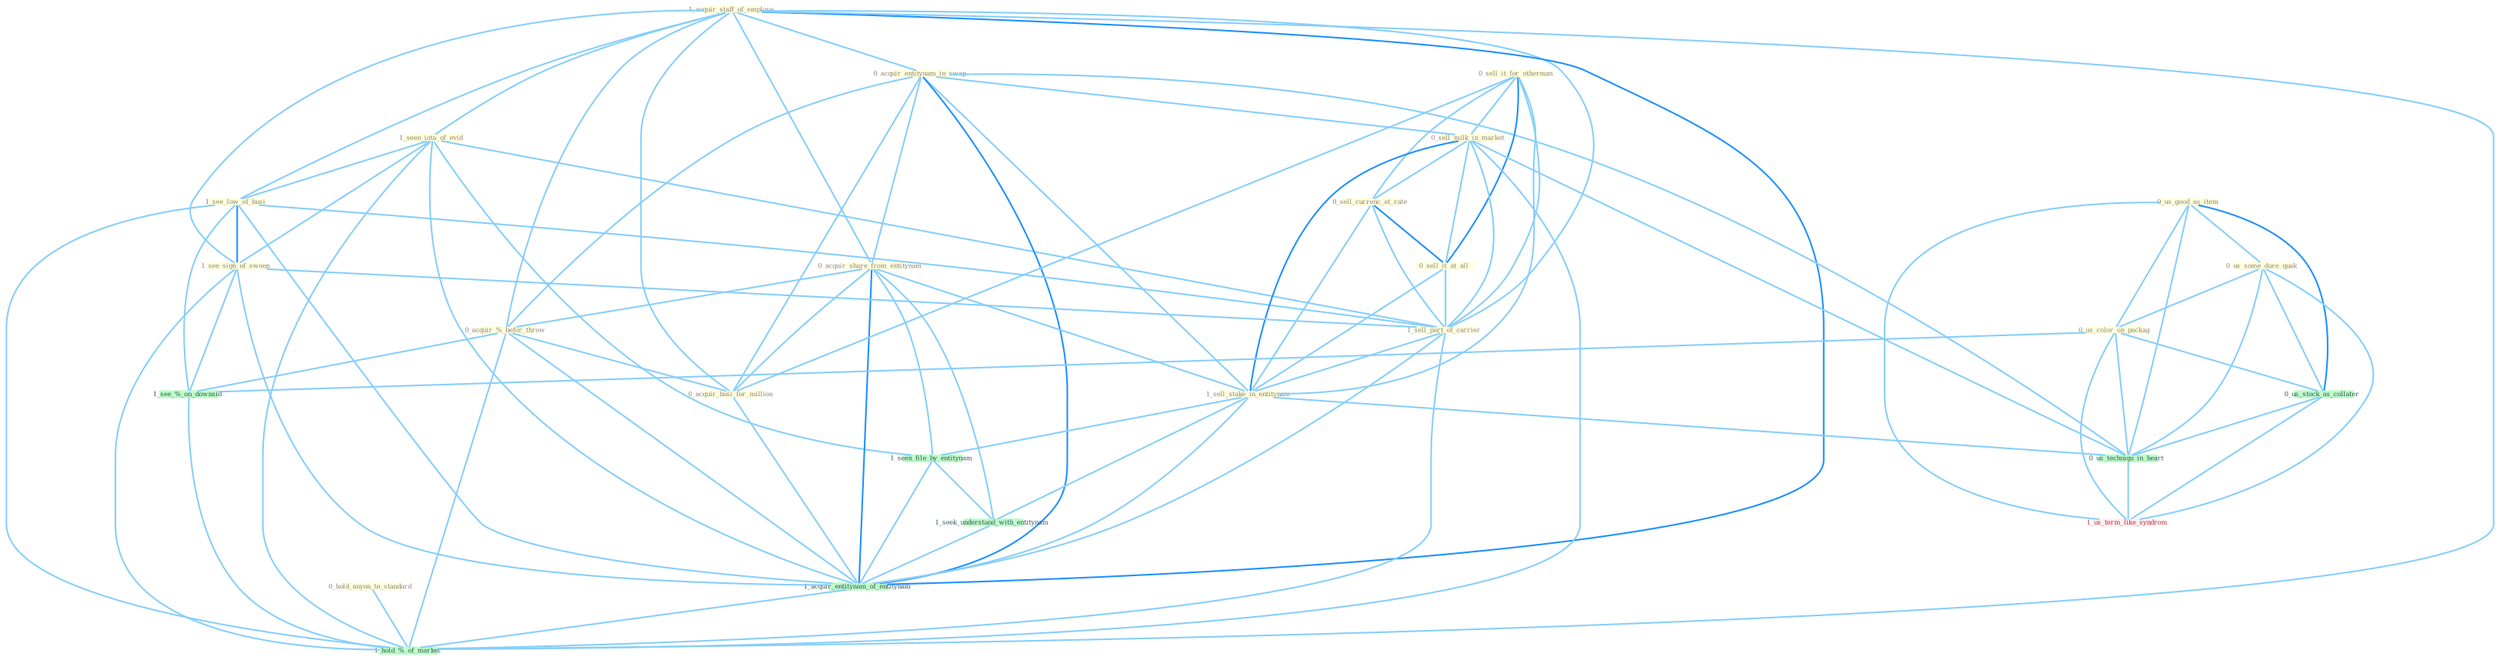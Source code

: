 Graph G{ 
    node
    [shape=polygon,style=filled,width=.5,height=.06,color="#BDFCC9",fixedsize=true,fontsize=4,
    fontcolor="#2f4f4f"];
    {node
    [color="#ffffe0", fontcolor="#8b7d6b"] "1_acquir_staff_of_employe " "1_seen_iota_of_evid " "0_acquir_entitynam_in_swap " "0_us_good_as_item " "0_acquir_share_from_entitynam " "0_sell_it_for_othernum " "1_see_low_of_busi " "0_sell_milk_in_market " "0_us_some_dure_quak " "0_hold_anyon_to_standard " "0_sell_currenc_at_rate " "0_us_color_on_packag " "0_sell_it_at_all " "0_acquir_%_befor_throw " "1_see_sign_of_swoon " "0_acquir_busi_for_million " "1_sell_part_of_carrier " "1_sell_stake_in_entitynam "}
{node [color="#fff0f5", fontcolor="#b22222"] "1_us_term_like_syndrom "}
edge [color="#B0E2FF"];

	"1_acquir_staff_of_employe " -- "1_seen_iota_of_evid " [w="1", color="#87cefa" ];
	"1_acquir_staff_of_employe " -- "0_acquir_entitynam_in_swap " [w="1", color="#87cefa" ];
	"1_acquir_staff_of_employe " -- "0_acquir_share_from_entitynam " [w="1", color="#87cefa" ];
	"1_acquir_staff_of_employe " -- "1_see_low_of_busi " [w="1", color="#87cefa" ];
	"1_acquir_staff_of_employe " -- "0_acquir_%_befor_throw " [w="1", color="#87cefa" ];
	"1_acquir_staff_of_employe " -- "1_see_sign_of_swoon " [w="1", color="#87cefa" ];
	"1_acquir_staff_of_employe " -- "0_acquir_busi_for_million " [w="1", color="#87cefa" ];
	"1_acquir_staff_of_employe " -- "1_sell_part_of_carrier " [w="1", color="#87cefa" ];
	"1_acquir_staff_of_employe " -- "1_acquir_entitynam_of_entitynam " [w="2", color="#1e90ff" , len=0.8];
	"1_acquir_staff_of_employe " -- "1_hold_%_of_market " [w="1", color="#87cefa" ];
	"1_seen_iota_of_evid " -- "1_see_low_of_busi " [w="1", color="#87cefa" ];
	"1_seen_iota_of_evid " -- "1_see_sign_of_swoon " [w="1", color="#87cefa" ];
	"1_seen_iota_of_evid " -- "1_sell_part_of_carrier " [w="1", color="#87cefa" ];
	"1_seen_iota_of_evid " -- "1_seen_file_by_entitynam " [w="1", color="#87cefa" ];
	"1_seen_iota_of_evid " -- "1_acquir_entitynam_of_entitynam " [w="1", color="#87cefa" ];
	"1_seen_iota_of_evid " -- "1_hold_%_of_market " [w="1", color="#87cefa" ];
	"0_acquir_entitynam_in_swap " -- "0_acquir_share_from_entitynam " [w="1", color="#87cefa" ];
	"0_acquir_entitynam_in_swap " -- "0_sell_milk_in_market " [w="1", color="#87cefa" ];
	"0_acquir_entitynam_in_swap " -- "0_acquir_%_befor_throw " [w="1", color="#87cefa" ];
	"0_acquir_entitynam_in_swap " -- "0_acquir_busi_for_million " [w="1", color="#87cefa" ];
	"0_acquir_entitynam_in_swap " -- "1_sell_stake_in_entitynam " [w="1", color="#87cefa" ];
	"0_acquir_entitynam_in_swap " -- "1_acquir_entitynam_of_entitynam " [w="2", color="#1e90ff" , len=0.8];
	"0_acquir_entitynam_in_swap " -- "0_us_techniqu_in_heart " [w="1", color="#87cefa" ];
	"0_us_good_as_item " -- "0_us_some_dure_quak " [w="1", color="#87cefa" ];
	"0_us_good_as_item " -- "0_us_color_on_packag " [w="1", color="#87cefa" ];
	"0_us_good_as_item " -- "0_us_stock_as_collater " [w="2", color="#1e90ff" , len=0.8];
	"0_us_good_as_item " -- "0_us_techniqu_in_heart " [w="1", color="#87cefa" ];
	"0_us_good_as_item " -- "1_us_term_like_syndrom " [w="1", color="#87cefa" ];
	"0_acquir_share_from_entitynam " -- "0_acquir_%_befor_throw " [w="1", color="#87cefa" ];
	"0_acquir_share_from_entitynam " -- "0_acquir_busi_for_million " [w="1", color="#87cefa" ];
	"0_acquir_share_from_entitynam " -- "1_sell_stake_in_entitynam " [w="1", color="#87cefa" ];
	"0_acquir_share_from_entitynam " -- "1_seen_file_by_entitynam " [w="1", color="#87cefa" ];
	"0_acquir_share_from_entitynam " -- "1_seek_understand_with_entitynam " [w="1", color="#87cefa" ];
	"0_acquir_share_from_entitynam " -- "1_acquir_entitynam_of_entitynam " [w="2", color="#1e90ff" , len=0.8];
	"0_sell_it_for_othernum " -- "0_sell_milk_in_market " [w="1", color="#87cefa" ];
	"0_sell_it_for_othernum " -- "0_sell_currenc_at_rate " [w="1", color="#87cefa" ];
	"0_sell_it_for_othernum " -- "0_sell_it_at_all " [w="2", color="#1e90ff" , len=0.8];
	"0_sell_it_for_othernum " -- "0_acquir_busi_for_million " [w="1", color="#87cefa" ];
	"0_sell_it_for_othernum " -- "1_sell_part_of_carrier " [w="1", color="#87cefa" ];
	"0_sell_it_for_othernum " -- "1_sell_stake_in_entitynam " [w="1", color="#87cefa" ];
	"1_see_low_of_busi " -- "1_see_sign_of_swoon " [w="2", color="#1e90ff" , len=0.8];
	"1_see_low_of_busi " -- "1_sell_part_of_carrier " [w="1", color="#87cefa" ];
	"1_see_low_of_busi " -- "1_acquir_entitynam_of_entitynam " [w="1", color="#87cefa" ];
	"1_see_low_of_busi " -- "1_see_%_on_downsid " [w="1", color="#87cefa" ];
	"1_see_low_of_busi " -- "1_hold_%_of_market " [w="1", color="#87cefa" ];
	"0_sell_milk_in_market " -- "0_sell_currenc_at_rate " [w="1", color="#87cefa" ];
	"0_sell_milk_in_market " -- "0_sell_it_at_all " [w="1", color="#87cefa" ];
	"0_sell_milk_in_market " -- "1_sell_part_of_carrier " [w="1", color="#87cefa" ];
	"0_sell_milk_in_market " -- "1_sell_stake_in_entitynam " [w="2", color="#1e90ff" , len=0.8];
	"0_sell_milk_in_market " -- "0_us_techniqu_in_heart " [w="1", color="#87cefa" ];
	"0_sell_milk_in_market " -- "1_hold_%_of_market " [w="1", color="#87cefa" ];
	"0_us_some_dure_quak " -- "0_us_color_on_packag " [w="1", color="#87cefa" ];
	"0_us_some_dure_quak " -- "0_us_stock_as_collater " [w="1", color="#87cefa" ];
	"0_us_some_dure_quak " -- "0_us_techniqu_in_heart " [w="1", color="#87cefa" ];
	"0_us_some_dure_quak " -- "1_us_term_like_syndrom " [w="1", color="#87cefa" ];
	"0_hold_anyon_to_standard " -- "1_hold_%_of_market " [w="1", color="#87cefa" ];
	"0_sell_currenc_at_rate " -- "0_sell_it_at_all " [w="2", color="#1e90ff" , len=0.8];
	"0_sell_currenc_at_rate " -- "1_sell_part_of_carrier " [w="1", color="#87cefa" ];
	"0_sell_currenc_at_rate " -- "1_sell_stake_in_entitynam " [w="1", color="#87cefa" ];
	"0_us_color_on_packag " -- "0_us_stock_as_collater " [w="1", color="#87cefa" ];
	"0_us_color_on_packag " -- "0_us_techniqu_in_heart " [w="1", color="#87cefa" ];
	"0_us_color_on_packag " -- "1_see_%_on_downsid " [w="1", color="#87cefa" ];
	"0_us_color_on_packag " -- "1_us_term_like_syndrom " [w="1", color="#87cefa" ];
	"0_sell_it_at_all " -- "1_sell_part_of_carrier " [w="1", color="#87cefa" ];
	"0_sell_it_at_all " -- "1_sell_stake_in_entitynam " [w="1", color="#87cefa" ];
	"0_acquir_%_befor_throw " -- "0_acquir_busi_for_million " [w="1", color="#87cefa" ];
	"0_acquir_%_befor_throw " -- "1_acquir_entitynam_of_entitynam " [w="1", color="#87cefa" ];
	"0_acquir_%_befor_throw " -- "1_see_%_on_downsid " [w="1", color="#87cefa" ];
	"0_acquir_%_befor_throw " -- "1_hold_%_of_market " [w="1", color="#87cefa" ];
	"1_see_sign_of_swoon " -- "1_sell_part_of_carrier " [w="1", color="#87cefa" ];
	"1_see_sign_of_swoon " -- "1_acquir_entitynam_of_entitynam " [w="1", color="#87cefa" ];
	"1_see_sign_of_swoon " -- "1_see_%_on_downsid " [w="1", color="#87cefa" ];
	"1_see_sign_of_swoon " -- "1_hold_%_of_market " [w="1", color="#87cefa" ];
	"0_acquir_busi_for_million " -- "1_acquir_entitynam_of_entitynam " [w="1", color="#87cefa" ];
	"1_sell_part_of_carrier " -- "1_sell_stake_in_entitynam " [w="1", color="#87cefa" ];
	"1_sell_part_of_carrier " -- "1_acquir_entitynam_of_entitynam " [w="1", color="#87cefa" ];
	"1_sell_part_of_carrier " -- "1_hold_%_of_market " [w="1", color="#87cefa" ];
	"1_sell_stake_in_entitynam " -- "1_seen_file_by_entitynam " [w="1", color="#87cefa" ];
	"1_sell_stake_in_entitynam " -- "1_seek_understand_with_entitynam " [w="1", color="#87cefa" ];
	"1_sell_stake_in_entitynam " -- "1_acquir_entitynam_of_entitynam " [w="1", color="#87cefa" ];
	"1_sell_stake_in_entitynam " -- "0_us_techniqu_in_heart " [w="1", color="#87cefa" ];
	"1_seen_file_by_entitynam " -- "1_seek_understand_with_entitynam " [w="1", color="#87cefa" ];
	"1_seen_file_by_entitynam " -- "1_acquir_entitynam_of_entitynam " [w="1", color="#87cefa" ];
	"0_us_stock_as_collater " -- "0_us_techniqu_in_heart " [w="1", color="#87cefa" ];
	"0_us_stock_as_collater " -- "1_us_term_like_syndrom " [w="1", color="#87cefa" ];
	"1_seek_understand_with_entitynam " -- "1_acquir_entitynam_of_entitynam " [w="1", color="#87cefa" ];
	"1_acquir_entitynam_of_entitynam " -- "1_hold_%_of_market " [w="1", color="#87cefa" ];
	"0_us_techniqu_in_heart " -- "1_us_term_like_syndrom " [w="1", color="#87cefa" ];
	"1_see_%_on_downsid " -- "1_hold_%_of_market " [w="1", color="#87cefa" ];
}
